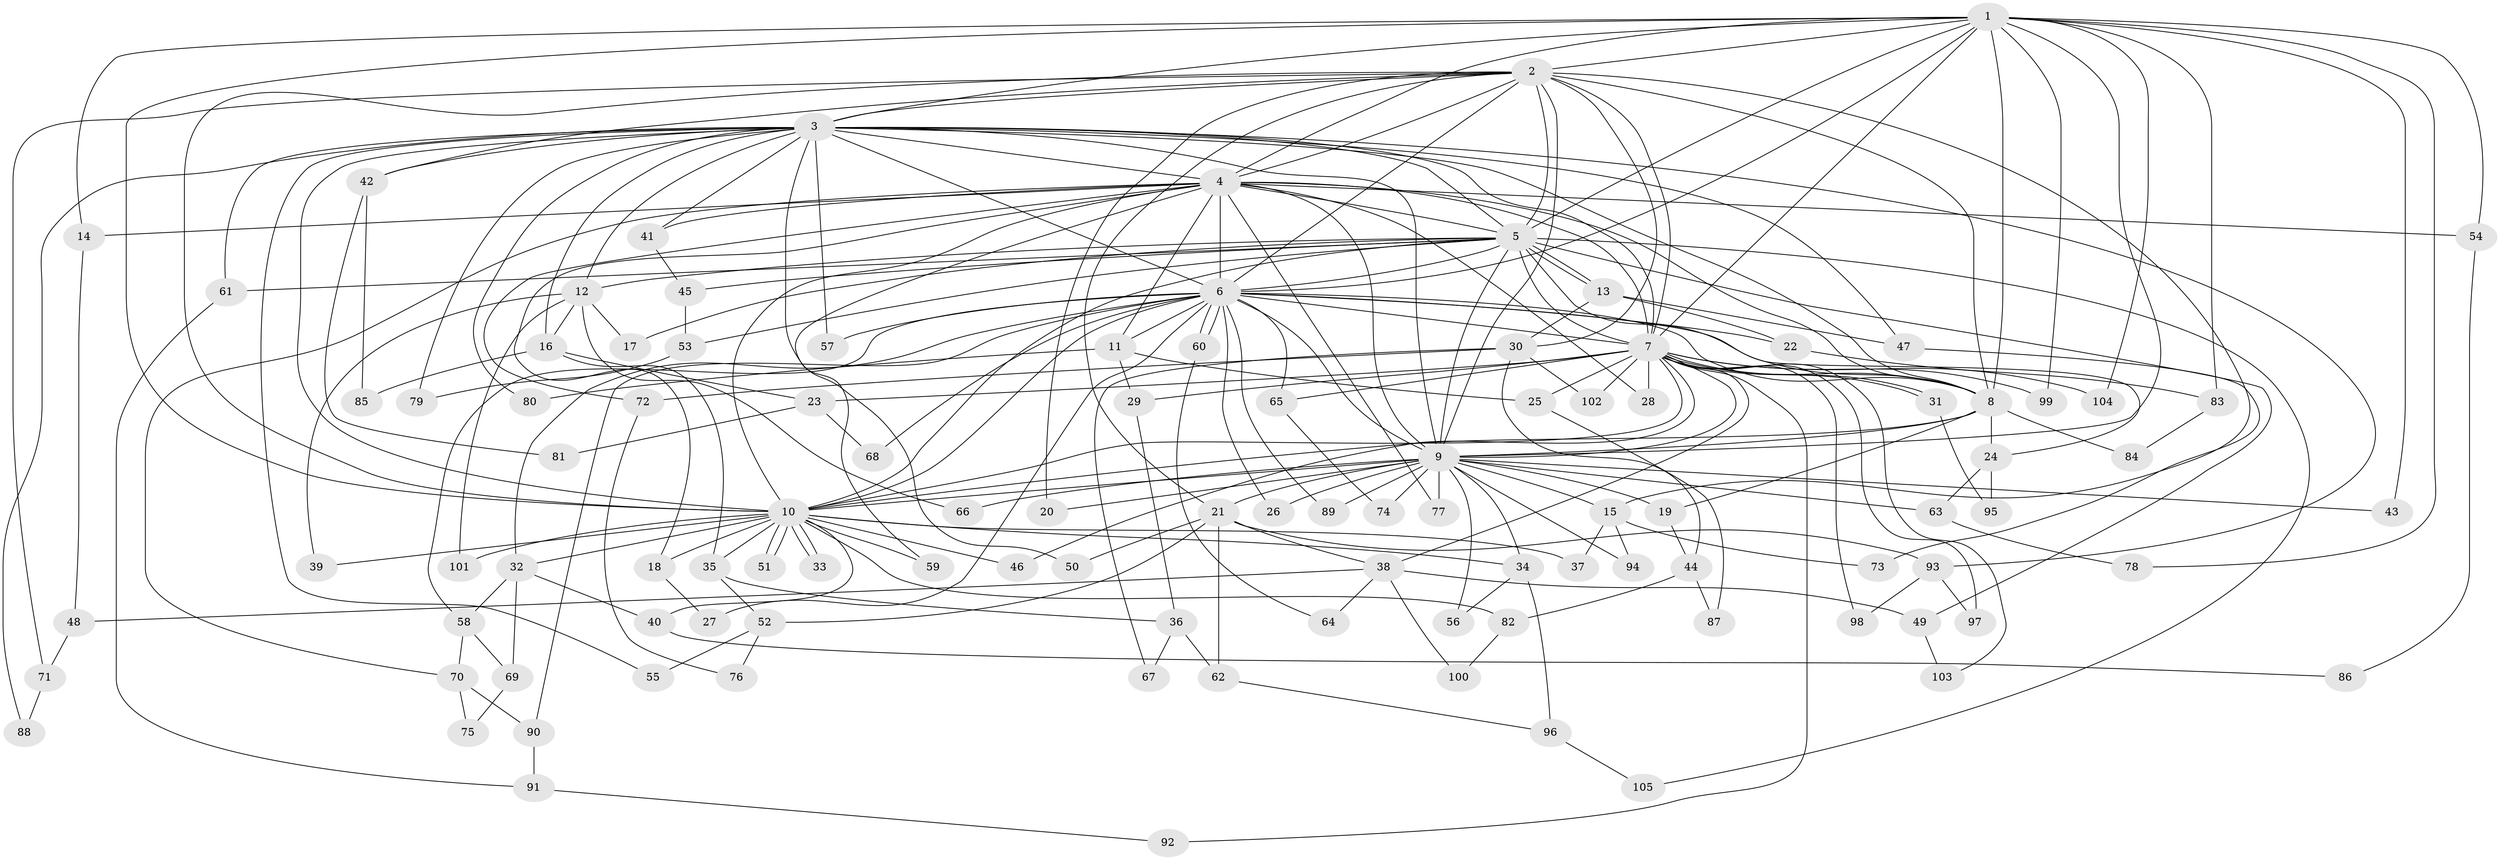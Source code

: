 // coarse degree distribution, {10: 0.019230769230769232, 19: 0.019230769230769232, 2: 0.5192307692307693, 5: 0.019230769230769232, 1: 0.11538461538461539, 17: 0.019230769230769232, 4: 0.11538461538461539, 3: 0.07692307692307693, 6: 0.038461538461538464, 26: 0.019230769230769232, 15: 0.019230769230769232, 12: 0.019230769230769232}
// Generated by graph-tools (version 1.1) at 2025/46/03/04/25 21:46:40]
// undirected, 105 vertices, 235 edges
graph export_dot {
graph [start="1"]
  node [color=gray90,style=filled];
  1;
  2;
  3;
  4;
  5;
  6;
  7;
  8;
  9;
  10;
  11;
  12;
  13;
  14;
  15;
  16;
  17;
  18;
  19;
  20;
  21;
  22;
  23;
  24;
  25;
  26;
  27;
  28;
  29;
  30;
  31;
  32;
  33;
  34;
  35;
  36;
  37;
  38;
  39;
  40;
  41;
  42;
  43;
  44;
  45;
  46;
  47;
  48;
  49;
  50;
  51;
  52;
  53;
  54;
  55;
  56;
  57;
  58;
  59;
  60;
  61;
  62;
  63;
  64;
  65;
  66;
  67;
  68;
  69;
  70;
  71;
  72;
  73;
  74;
  75;
  76;
  77;
  78;
  79;
  80;
  81;
  82;
  83;
  84;
  85;
  86;
  87;
  88;
  89;
  90;
  91;
  92;
  93;
  94;
  95;
  96;
  97;
  98;
  99;
  100;
  101;
  102;
  103;
  104;
  105;
  1 -- 2;
  1 -- 3;
  1 -- 4;
  1 -- 5;
  1 -- 6;
  1 -- 7;
  1 -- 8;
  1 -- 9;
  1 -- 10;
  1 -- 14;
  1 -- 43;
  1 -- 54;
  1 -- 78;
  1 -- 83;
  1 -- 99;
  1 -- 104;
  2 -- 3;
  2 -- 4;
  2 -- 5;
  2 -- 6;
  2 -- 7;
  2 -- 8;
  2 -- 9;
  2 -- 10;
  2 -- 15;
  2 -- 20;
  2 -- 21;
  2 -- 30;
  2 -- 42;
  2 -- 71;
  3 -- 4;
  3 -- 5;
  3 -- 6;
  3 -- 7;
  3 -- 8;
  3 -- 9;
  3 -- 10;
  3 -- 12;
  3 -- 16;
  3 -- 41;
  3 -- 42;
  3 -- 47;
  3 -- 50;
  3 -- 55;
  3 -- 57;
  3 -- 61;
  3 -- 79;
  3 -- 80;
  3 -- 88;
  3 -- 93;
  4 -- 5;
  4 -- 6;
  4 -- 7;
  4 -- 8;
  4 -- 9;
  4 -- 10;
  4 -- 11;
  4 -- 14;
  4 -- 18;
  4 -- 28;
  4 -- 41;
  4 -- 54;
  4 -- 59;
  4 -- 70;
  4 -- 72;
  4 -- 77;
  5 -- 6;
  5 -- 7;
  5 -- 8;
  5 -- 9;
  5 -- 10;
  5 -- 12;
  5 -- 13;
  5 -- 13;
  5 -- 17;
  5 -- 45;
  5 -- 49;
  5 -- 53;
  5 -- 61;
  5 -- 105;
  6 -- 7;
  6 -- 8;
  6 -- 9;
  6 -- 10;
  6 -- 11;
  6 -- 22;
  6 -- 24;
  6 -- 26;
  6 -- 27;
  6 -- 32;
  6 -- 57;
  6 -- 58;
  6 -- 60;
  6 -- 60;
  6 -- 65;
  6 -- 68;
  6 -- 89;
  6 -- 90;
  7 -- 8;
  7 -- 9;
  7 -- 10;
  7 -- 23;
  7 -- 25;
  7 -- 28;
  7 -- 29;
  7 -- 31;
  7 -- 31;
  7 -- 38;
  7 -- 46;
  7 -- 65;
  7 -- 92;
  7 -- 97;
  7 -- 98;
  7 -- 99;
  7 -- 102;
  7 -- 103;
  7 -- 104;
  8 -- 9;
  8 -- 10;
  8 -- 19;
  8 -- 24;
  8 -- 84;
  9 -- 10;
  9 -- 15;
  9 -- 19;
  9 -- 20;
  9 -- 21;
  9 -- 26;
  9 -- 34;
  9 -- 43;
  9 -- 56;
  9 -- 63;
  9 -- 66;
  9 -- 74;
  9 -- 77;
  9 -- 89;
  9 -- 94;
  10 -- 18;
  10 -- 32;
  10 -- 33;
  10 -- 33;
  10 -- 34;
  10 -- 35;
  10 -- 37;
  10 -- 39;
  10 -- 40;
  10 -- 46;
  10 -- 51;
  10 -- 51;
  10 -- 59;
  10 -- 82;
  10 -- 101;
  11 -- 25;
  11 -- 29;
  11 -- 80;
  12 -- 16;
  12 -- 17;
  12 -- 39;
  12 -- 66;
  12 -- 101;
  13 -- 22;
  13 -- 30;
  13 -- 47;
  14 -- 48;
  15 -- 37;
  15 -- 73;
  15 -- 94;
  16 -- 23;
  16 -- 35;
  16 -- 85;
  18 -- 27;
  19 -- 44;
  21 -- 38;
  21 -- 50;
  21 -- 52;
  21 -- 62;
  21 -- 93;
  22 -- 83;
  23 -- 68;
  23 -- 81;
  24 -- 63;
  24 -- 95;
  25 -- 87;
  29 -- 36;
  30 -- 44;
  30 -- 67;
  30 -- 72;
  30 -- 102;
  31 -- 95;
  32 -- 40;
  32 -- 58;
  32 -- 69;
  34 -- 56;
  34 -- 96;
  35 -- 36;
  35 -- 52;
  36 -- 62;
  36 -- 67;
  38 -- 48;
  38 -- 49;
  38 -- 64;
  38 -- 100;
  40 -- 86;
  41 -- 45;
  42 -- 81;
  42 -- 85;
  44 -- 82;
  44 -- 87;
  45 -- 53;
  47 -- 73;
  48 -- 71;
  49 -- 103;
  52 -- 55;
  52 -- 76;
  53 -- 79;
  54 -- 86;
  58 -- 69;
  58 -- 70;
  60 -- 64;
  61 -- 91;
  62 -- 96;
  63 -- 78;
  65 -- 74;
  69 -- 75;
  70 -- 75;
  70 -- 90;
  71 -- 88;
  72 -- 76;
  82 -- 100;
  83 -- 84;
  90 -- 91;
  91 -- 92;
  93 -- 97;
  93 -- 98;
  96 -- 105;
}
